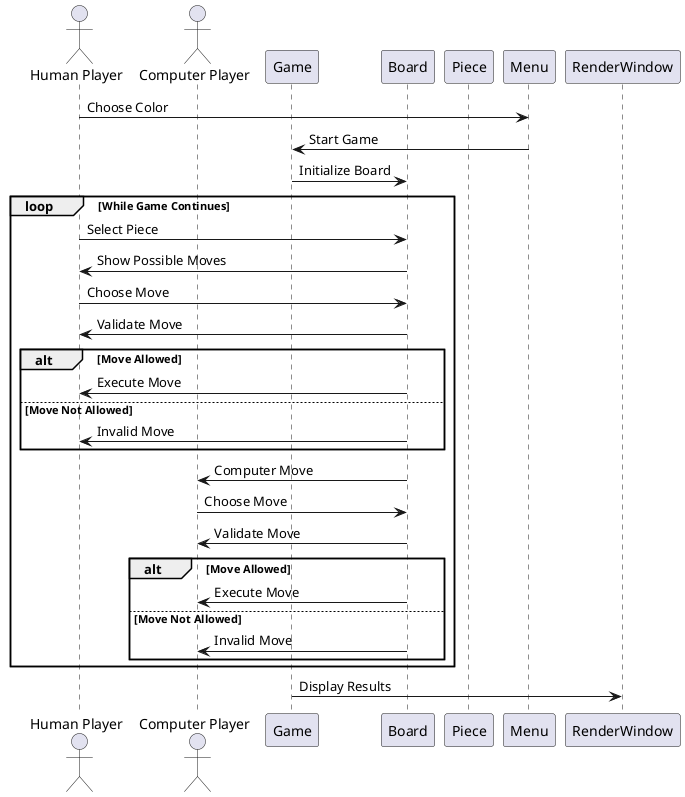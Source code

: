 @startuml
actor "Human Player" as HP
actor "Computer Player" as CP
participant "Game" as G
participant "Board" as B
participant "Piece" as P
participant "Menu" as M

HP -> M : Choose Color
M -> G : Start Game
G -> B : Initialize Board
loop While Game Continues
    HP -> B : Select Piece
    B -> HP : Show Possible Moves
    HP -> B : Choose Move
    B -> HP : Validate Move
    alt Move Allowed
        B -> HP : Execute Move
    else Move Not Allowed
        B -> HP : Invalid Move
    end
    B -> CP : Computer Move
    CP -> B : Choose Move
    B -> CP : Validate Move
    alt Move Allowed
        B -> CP : Execute Move
    else Move Not Allowed
        B -> CP : Invalid Move
    end
end
G -> RenderWindow : Display Results
@enduml
